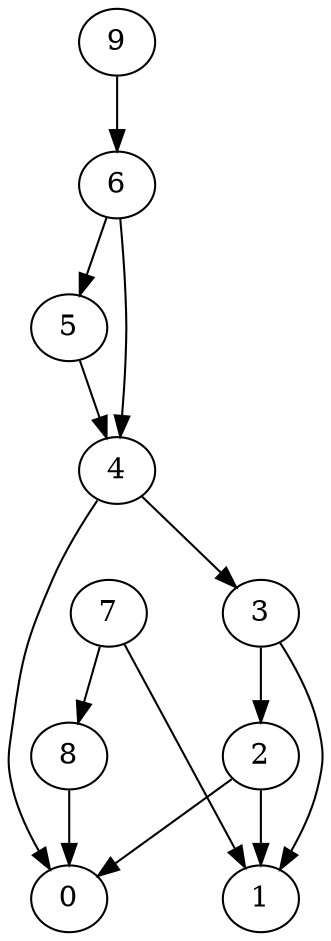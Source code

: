 digraph G {
  graph [splines=true overlap=false]
  node  [shape=ellipse, width=0.3, height=0.3]
  0 [label="0"];
  1 [label="1"];
  2 [label="2"];
  3 [label="3"];
  4 [label="4"];
  5 [label="5"];
  6 [label="6"];
  7 [label="7"];
  8 [label="8"];
  9 [label="9"];
  2 -> 0;
  2 -> 1;
  3 -> 1;
  3 -> 2;
  4 -> 0;
  4 -> 3;
  5 -> 4;
  6 -> 4;
  6 -> 5;
  7 -> 1;
  7 -> 8;
  8 -> 0;
  9 -> 6;
}
